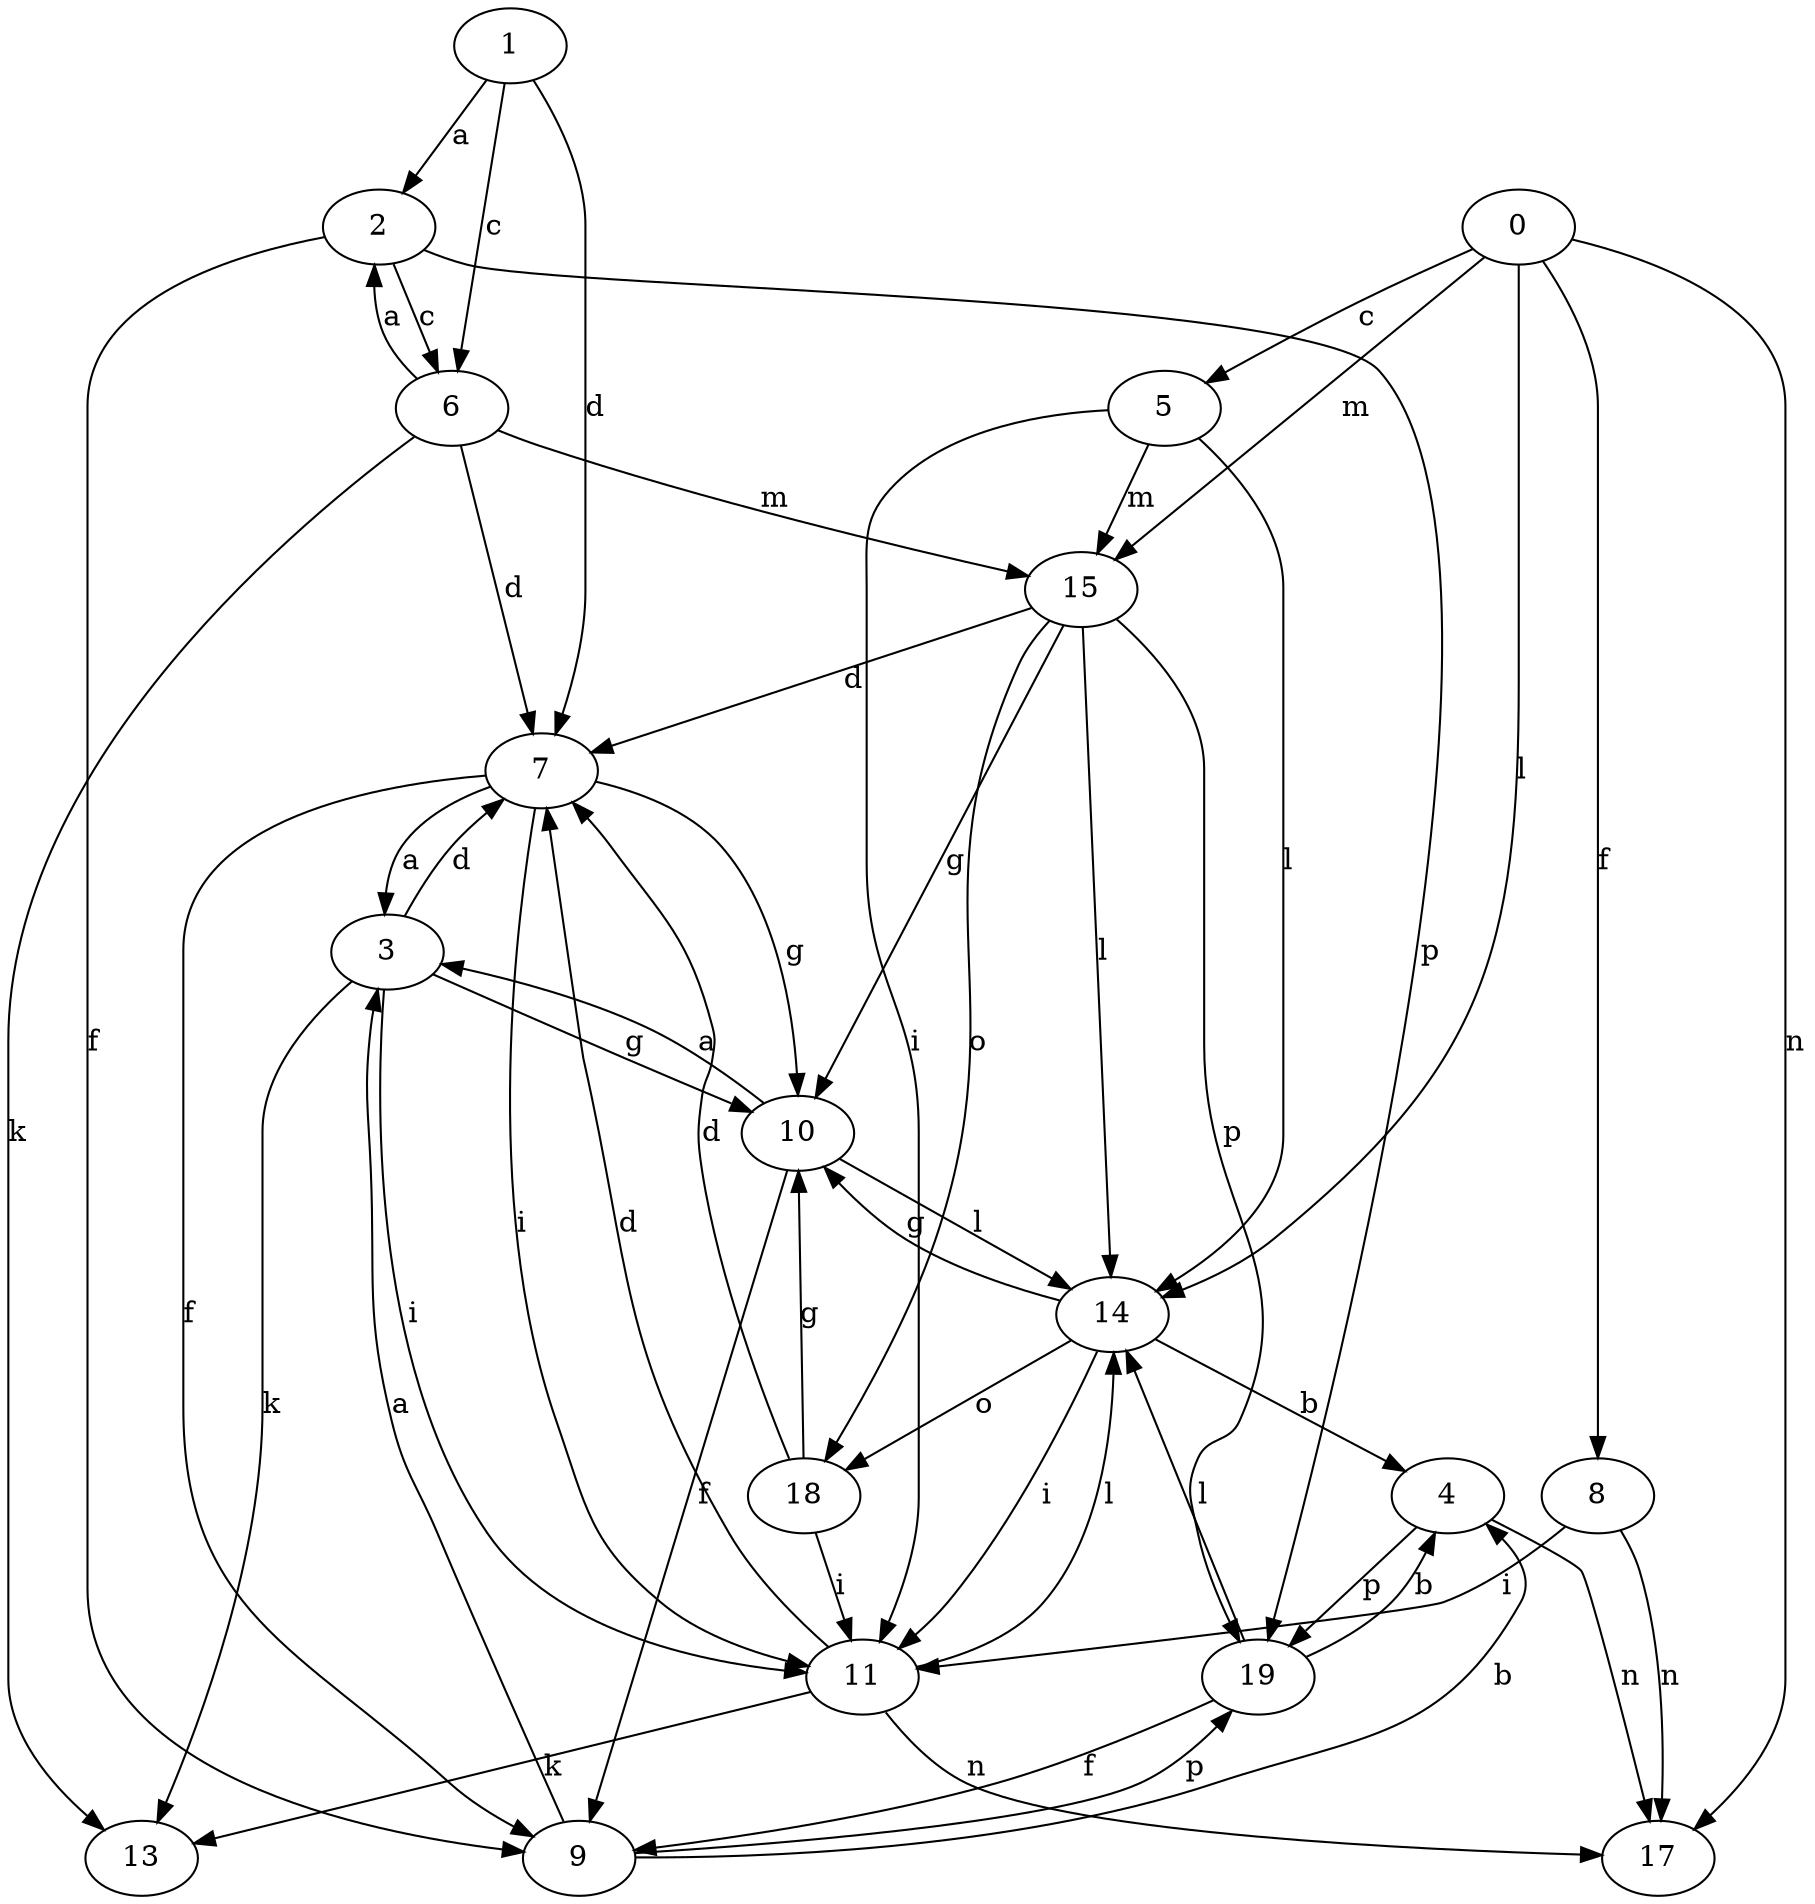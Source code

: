 strict digraph  {
1;
0;
2;
3;
4;
5;
6;
7;
8;
9;
10;
11;
13;
14;
15;
17;
18;
19;
1 -> 2  [label=a];
1 -> 6  [label=c];
1 -> 7  [label=d];
0 -> 5  [label=c];
0 -> 8  [label=f];
0 -> 14  [label=l];
0 -> 15  [label=m];
0 -> 17  [label=n];
2 -> 6  [label=c];
2 -> 9  [label=f];
2 -> 19  [label=p];
3 -> 7  [label=d];
3 -> 10  [label=g];
3 -> 11  [label=i];
3 -> 13  [label=k];
4 -> 17  [label=n];
4 -> 19  [label=p];
5 -> 11  [label=i];
5 -> 14  [label=l];
5 -> 15  [label=m];
6 -> 2  [label=a];
6 -> 7  [label=d];
6 -> 13  [label=k];
6 -> 15  [label=m];
7 -> 3  [label=a];
7 -> 9  [label=f];
7 -> 10  [label=g];
7 -> 11  [label=i];
8 -> 11  [label=i];
8 -> 17  [label=n];
9 -> 3  [label=a];
9 -> 4  [label=b];
9 -> 19  [label=p];
10 -> 3  [label=a];
10 -> 9  [label=f];
10 -> 14  [label=l];
11 -> 7  [label=d];
11 -> 13  [label=k];
11 -> 14  [label=l];
11 -> 17  [label=n];
14 -> 4  [label=b];
14 -> 10  [label=g];
14 -> 11  [label=i];
14 -> 18  [label=o];
15 -> 7  [label=d];
15 -> 10  [label=g];
15 -> 14  [label=l];
15 -> 18  [label=o];
15 -> 19  [label=p];
18 -> 7  [label=d];
18 -> 10  [label=g];
18 -> 11  [label=i];
19 -> 4  [label=b];
19 -> 9  [label=f];
19 -> 14  [label=l];
}
